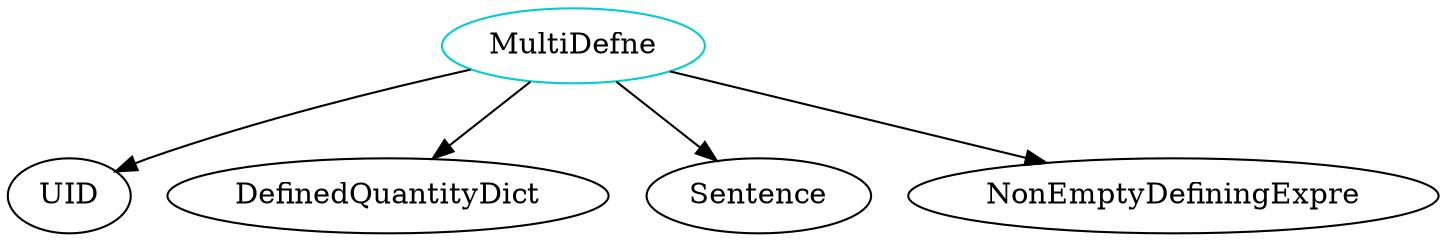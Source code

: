 digraph multidefne{
MultiDefne	[shape=oval, color=cyan3, label="MultiDefne"];
MultiDefne -> UID;
MultiDefne -> DefinedQuantityDict;
MultiDefne -> Sentence;
MultiDefne -> NonEmptyDefiningExpre;
}
